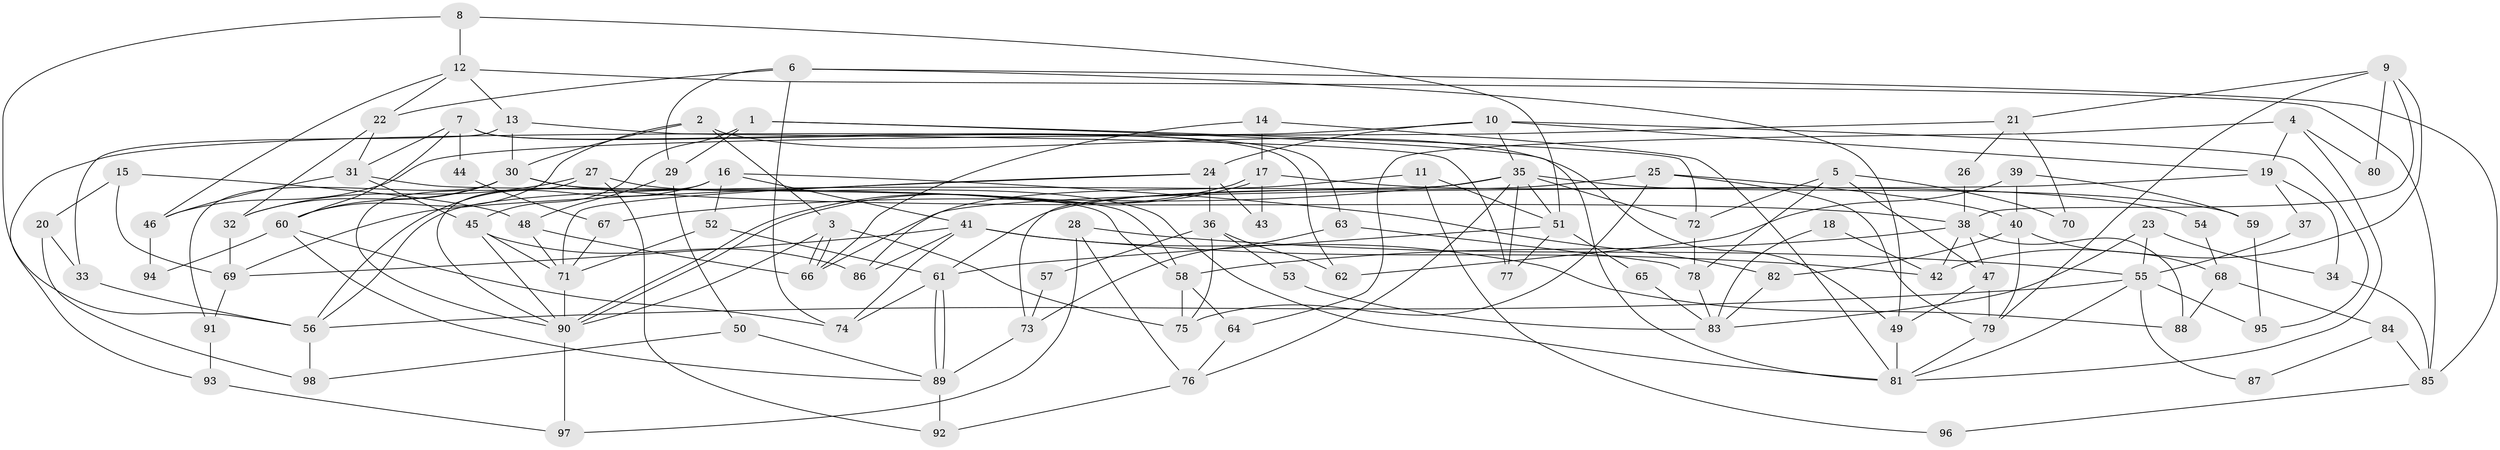 // Generated by graph-tools (version 1.1) at 2025/15/03/09/25 04:15:02]
// undirected, 98 vertices, 196 edges
graph export_dot {
graph [start="1"]
  node [color=gray90,style=filled];
  1;
  2;
  3;
  4;
  5;
  6;
  7;
  8;
  9;
  10;
  11;
  12;
  13;
  14;
  15;
  16;
  17;
  18;
  19;
  20;
  21;
  22;
  23;
  24;
  25;
  26;
  27;
  28;
  29;
  30;
  31;
  32;
  33;
  34;
  35;
  36;
  37;
  38;
  39;
  40;
  41;
  42;
  43;
  44;
  45;
  46;
  47;
  48;
  49;
  50;
  51;
  52;
  53;
  54;
  55;
  56;
  57;
  58;
  59;
  60;
  61;
  62;
  63;
  64;
  65;
  66;
  67;
  68;
  69;
  70;
  71;
  72;
  73;
  74;
  75;
  76;
  77;
  78;
  79;
  80;
  81;
  82;
  83;
  84;
  85;
  86;
  87;
  88;
  89;
  90;
  91;
  92;
  93;
  94;
  95;
  96;
  97;
  98;
  1 -- 29;
  1 -- 81;
  1 -- 45;
  1 -- 72;
  2 -- 30;
  2 -- 3;
  2 -- 49;
  2 -- 60;
  3 -- 90;
  3 -- 66;
  3 -- 66;
  3 -- 75;
  4 -- 19;
  4 -- 81;
  4 -- 64;
  4 -- 80;
  5 -- 72;
  5 -- 47;
  5 -- 70;
  5 -- 78;
  6 -- 49;
  6 -- 74;
  6 -- 22;
  6 -- 29;
  6 -- 85;
  7 -- 31;
  7 -- 63;
  7 -- 44;
  7 -- 60;
  7 -- 62;
  8 -- 12;
  8 -- 56;
  8 -- 51;
  9 -- 42;
  9 -- 79;
  9 -- 21;
  9 -- 38;
  9 -- 80;
  10 -- 95;
  10 -- 24;
  10 -- 19;
  10 -- 35;
  10 -- 93;
  11 -- 86;
  11 -- 51;
  11 -- 96;
  12 -- 13;
  12 -- 22;
  12 -- 46;
  12 -- 85;
  13 -- 30;
  13 -- 77;
  13 -- 33;
  14 -- 66;
  14 -- 81;
  14 -- 17;
  15 -- 69;
  15 -- 48;
  15 -- 20;
  16 -- 41;
  16 -- 90;
  16 -- 52;
  16 -- 56;
  16 -- 82;
  17 -- 90;
  17 -- 90;
  17 -- 43;
  17 -- 54;
  18 -- 83;
  18 -- 42;
  19 -- 66;
  19 -- 34;
  19 -- 37;
  20 -- 33;
  20 -- 98;
  21 -- 46;
  21 -- 26;
  21 -- 70;
  22 -- 31;
  22 -- 32;
  23 -- 83;
  23 -- 34;
  23 -- 55;
  24 -- 69;
  24 -- 71;
  24 -- 36;
  24 -- 43;
  25 -- 61;
  25 -- 75;
  25 -- 40;
  25 -- 79;
  26 -- 38;
  27 -- 90;
  27 -- 81;
  27 -- 32;
  27 -- 92;
  28 -- 55;
  28 -- 76;
  28 -- 97;
  29 -- 50;
  29 -- 48;
  30 -- 32;
  30 -- 60;
  30 -- 38;
  30 -- 58;
  30 -- 91;
  31 -- 58;
  31 -- 45;
  31 -- 46;
  32 -- 69;
  33 -- 56;
  34 -- 85;
  35 -- 76;
  35 -- 51;
  35 -- 56;
  35 -- 59;
  35 -- 67;
  35 -- 72;
  35 -- 73;
  35 -- 77;
  36 -- 75;
  36 -- 53;
  36 -- 57;
  36 -- 62;
  37 -- 55;
  38 -- 42;
  38 -- 47;
  38 -- 58;
  38 -- 88;
  39 -- 62;
  39 -- 40;
  39 -- 59;
  40 -- 79;
  40 -- 68;
  40 -- 82;
  41 -- 74;
  41 -- 69;
  41 -- 42;
  41 -- 86;
  41 -- 88;
  44 -- 67;
  45 -- 71;
  45 -- 86;
  45 -- 90;
  46 -- 94;
  47 -- 49;
  47 -- 79;
  48 -- 71;
  48 -- 66;
  49 -- 81;
  50 -- 89;
  50 -- 98;
  51 -- 61;
  51 -- 65;
  51 -- 77;
  52 -- 61;
  52 -- 71;
  53 -- 83;
  54 -- 68;
  55 -- 56;
  55 -- 81;
  55 -- 87;
  55 -- 95;
  56 -- 98;
  57 -- 73;
  58 -- 64;
  58 -- 75;
  59 -- 95;
  60 -- 74;
  60 -- 89;
  60 -- 94;
  61 -- 89;
  61 -- 89;
  61 -- 74;
  63 -- 78;
  63 -- 73;
  64 -- 76;
  65 -- 83;
  67 -- 71;
  68 -- 88;
  68 -- 84;
  69 -- 91;
  71 -- 90;
  72 -- 78;
  73 -- 89;
  76 -- 92;
  78 -- 83;
  79 -- 81;
  82 -- 83;
  84 -- 85;
  84 -- 87;
  85 -- 96;
  89 -- 92;
  90 -- 97;
  91 -- 93;
  93 -- 97;
}
